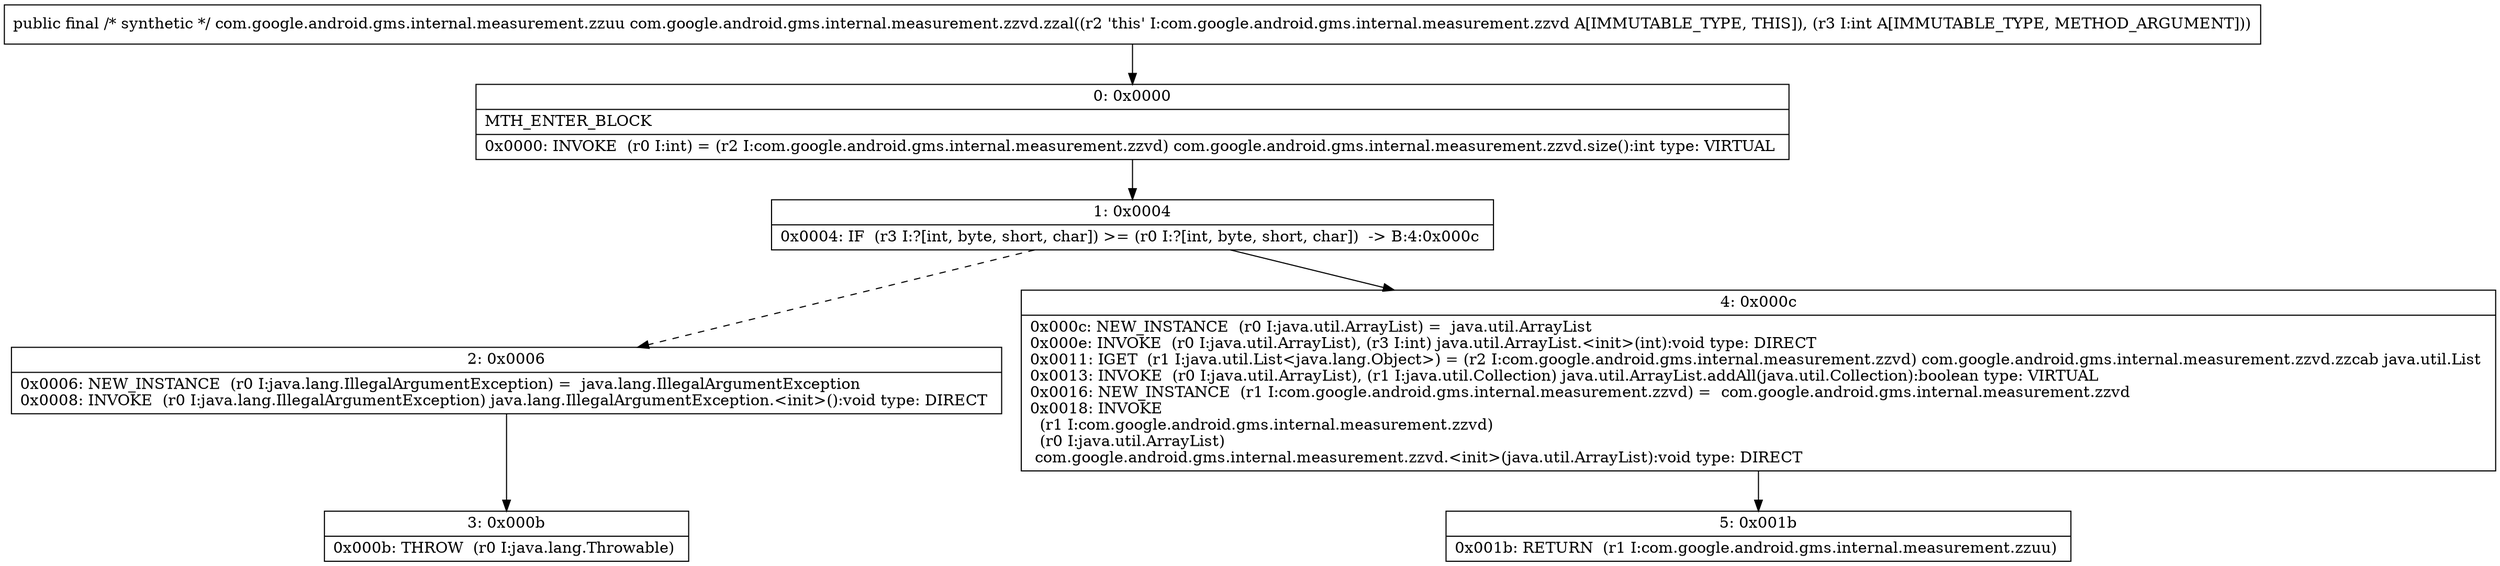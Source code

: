 digraph "CFG forcom.google.android.gms.internal.measurement.zzvd.zzal(I)Lcom\/google\/android\/gms\/internal\/measurement\/zzuu;" {
Node_0 [shape=record,label="{0\:\ 0x0000|MTH_ENTER_BLOCK\l|0x0000: INVOKE  (r0 I:int) = (r2 I:com.google.android.gms.internal.measurement.zzvd) com.google.android.gms.internal.measurement.zzvd.size():int type: VIRTUAL \l}"];
Node_1 [shape=record,label="{1\:\ 0x0004|0x0004: IF  (r3 I:?[int, byte, short, char]) \>= (r0 I:?[int, byte, short, char])  \-\> B:4:0x000c \l}"];
Node_2 [shape=record,label="{2\:\ 0x0006|0x0006: NEW_INSTANCE  (r0 I:java.lang.IllegalArgumentException) =  java.lang.IllegalArgumentException \l0x0008: INVOKE  (r0 I:java.lang.IllegalArgumentException) java.lang.IllegalArgumentException.\<init\>():void type: DIRECT \l}"];
Node_3 [shape=record,label="{3\:\ 0x000b|0x000b: THROW  (r0 I:java.lang.Throwable) \l}"];
Node_4 [shape=record,label="{4\:\ 0x000c|0x000c: NEW_INSTANCE  (r0 I:java.util.ArrayList) =  java.util.ArrayList \l0x000e: INVOKE  (r0 I:java.util.ArrayList), (r3 I:int) java.util.ArrayList.\<init\>(int):void type: DIRECT \l0x0011: IGET  (r1 I:java.util.List\<java.lang.Object\>) = (r2 I:com.google.android.gms.internal.measurement.zzvd) com.google.android.gms.internal.measurement.zzvd.zzcab java.util.List \l0x0013: INVOKE  (r0 I:java.util.ArrayList), (r1 I:java.util.Collection) java.util.ArrayList.addAll(java.util.Collection):boolean type: VIRTUAL \l0x0016: NEW_INSTANCE  (r1 I:com.google.android.gms.internal.measurement.zzvd) =  com.google.android.gms.internal.measurement.zzvd \l0x0018: INVOKE  \l  (r1 I:com.google.android.gms.internal.measurement.zzvd)\l  (r0 I:java.util.ArrayList)\l com.google.android.gms.internal.measurement.zzvd.\<init\>(java.util.ArrayList):void type: DIRECT \l}"];
Node_5 [shape=record,label="{5\:\ 0x001b|0x001b: RETURN  (r1 I:com.google.android.gms.internal.measurement.zzuu) \l}"];
MethodNode[shape=record,label="{public final \/* synthetic *\/ com.google.android.gms.internal.measurement.zzuu com.google.android.gms.internal.measurement.zzvd.zzal((r2 'this' I:com.google.android.gms.internal.measurement.zzvd A[IMMUTABLE_TYPE, THIS]), (r3 I:int A[IMMUTABLE_TYPE, METHOD_ARGUMENT])) }"];
MethodNode -> Node_0;
Node_0 -> Node_1;
Node_1 -> Node_2[style=dashed];
Node_1 -> Node_4;
Node_2 -> Node_3;
Node_4 -> Node_5;
}

